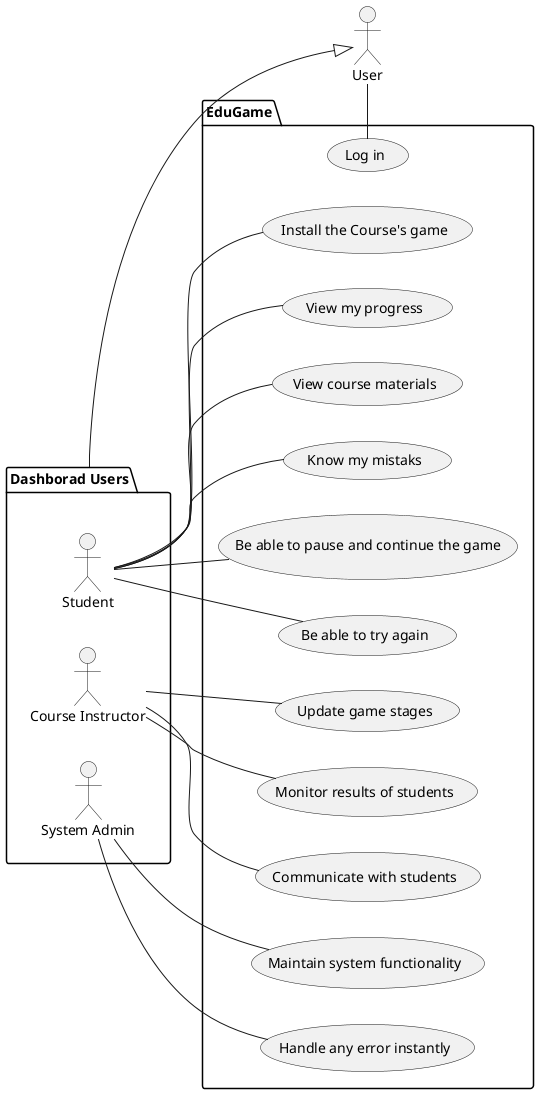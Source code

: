 @startuml
left to right direction

actor User as user
package "Dashborad Users" as dash {
  actor "Student" as student
  actor "Course Instructor" as instructor
  actor "System Admin" as admin
}

package EduGame {
  usecase "Log in" as u_login


  usecase "Install the Course's game" as u_icgx_s
  usecase "View my progress" as u_vmg_s
  usecase "View course materials" as u_vcs_s
  usecase "Know my mistaks" as u_kmm_s
  usecase "Be able to pause and continue the game" as u_pcg_s
  usecase "Be able to try again" as u_bata_s 

  usecase "Update game stages" as u_ugs_i
  usecase "Monitor results of students" as u_mros_i
  usecase "Communicate with students" as u_cws_i

  usecase "Maintain system functionality" as u_msf_a
  usecase "Handle any error instantly" as u_haei_a

  
 
}

user <|-up- dash

user -- u_login


student -- u_icgx_s
student -- u_vmg_s
student -- u_vcs_s
student --  u_kmm_s
student -- u_pcg_s
student -- u_bata_s 

instructor -- u_ugs_i
instructor -- u_mros_i
instructor -- u_cws_i


admin -- u_msf_a
admin -- u_haei_a
@enduml